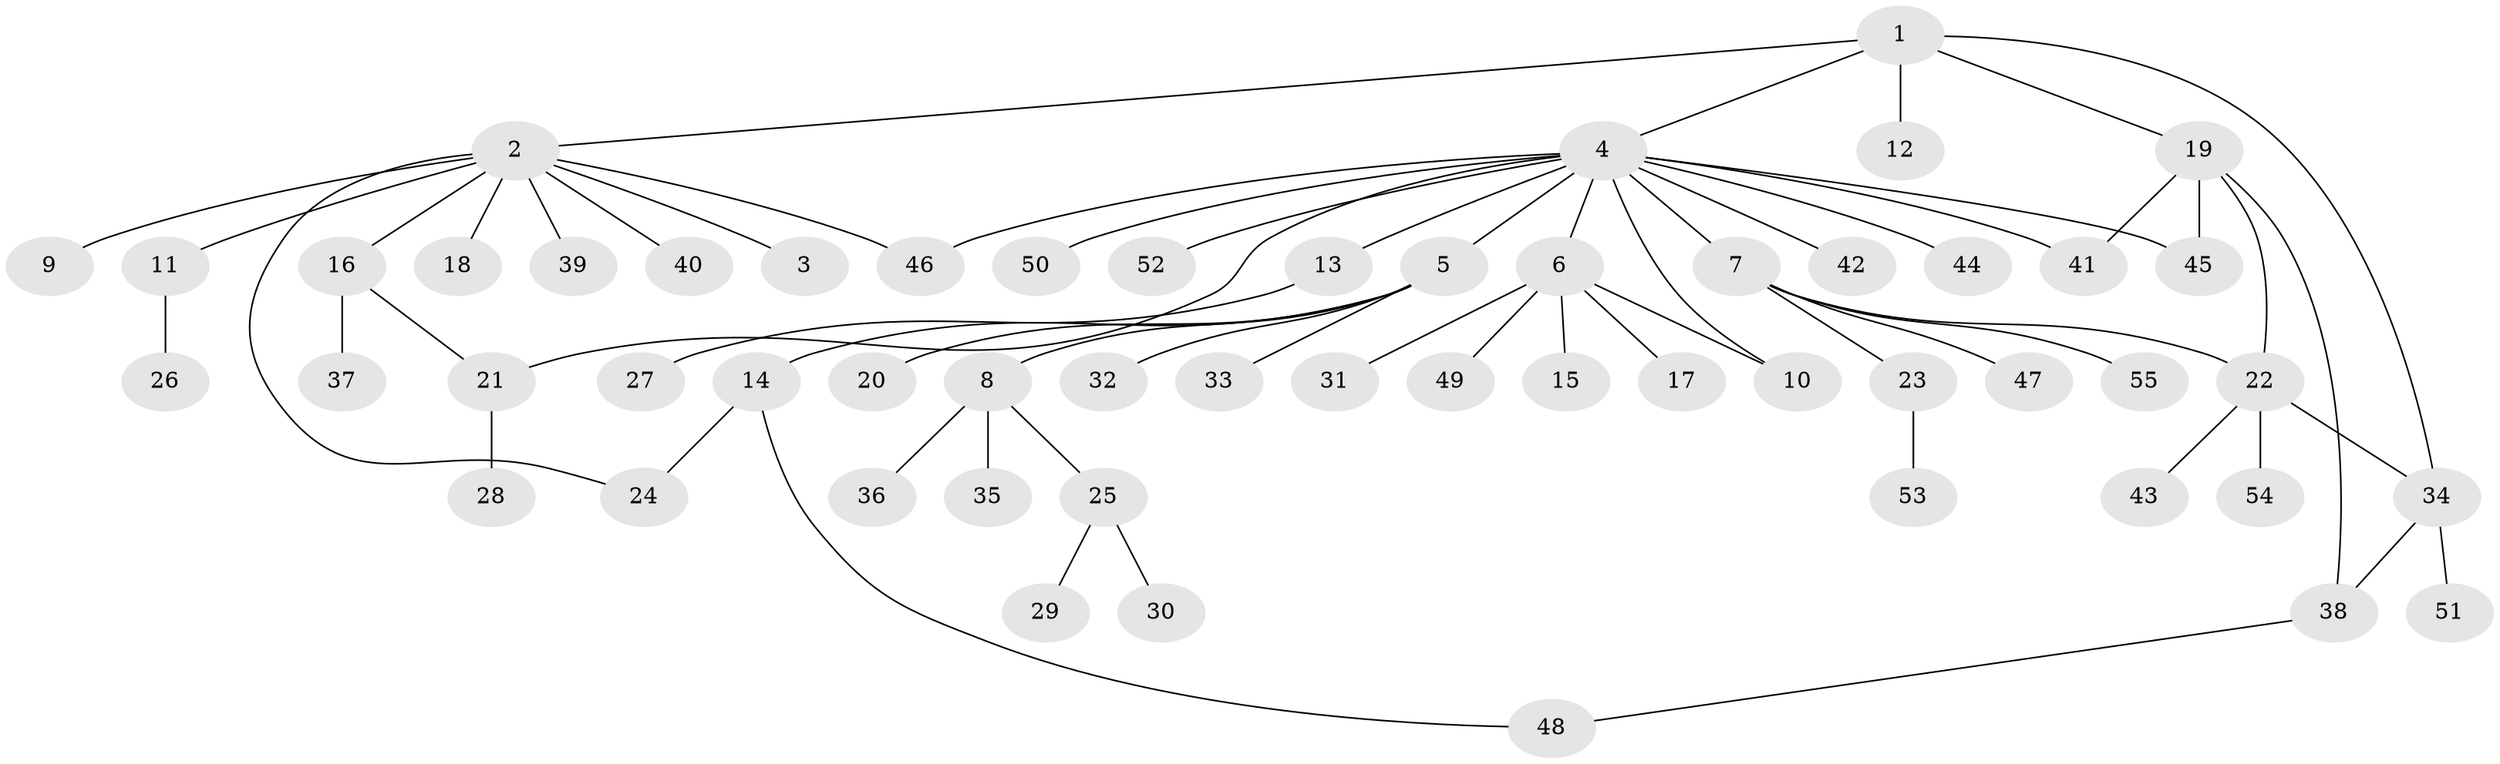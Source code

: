 // coarse degree distribution, {5: 0.05263157894736842, 9: 0.02631578947368421, 1: 0.631578947368421, 18: 0.02631578947368421, 4: 0.05263157894736842, 2: 0.13157894736842105, 3: 0.07894736842105263}
// Generated by graph-tools (version 1.1) at 2025/18/03/04/25 18:18:04]
// undirected, 55 vertices, 64 edges
graph export_dot {
graph [start="1"]
  node [color=gray90,style=filled];
  1;
  2;
  3;
  4;
  5;
  6;
  7;
  8;
  9;
  10;
  11;
  12;
  13;
  14;
  15;
  16;
  17;
  18;
  19;
  20;
  21;
  22;
  23;
  24;
  25;
  26;
  27;
  28;
  29;
  30;
  31;
  32;
  33;
  34;
  35;
  36;
  37;
  38;
  39;
  40;
  41;
  42;
  43;
  44;
  45;
  46;
  47;
  48;
  49;
  50;
  51;
  52;
  53;
  54;
  55;
  1 -- 2;
  1 -- 4;
  1 -- 12;
  1 -- 19;
  1 -- 34;
  2 -- 3;
  2 -- 9;
  2 -- 11;
  2 -- 16;
  2 -- 18;
  2 -- 24;
  2 -- 39;
  2 -- 40;
  2 -- 46;
  4 -- 5;
  4 -- 6;
  4 -- 7;
  4 -- 10;
  4 -- 13;
  4 -- 21;
  4 -- 41;
  4 -- 42;
  4 -- 44;
  4 -- 45;
  4 -- 46;
  4 -- 50;
  4 -- 52;
  5 -- 8;
  5 -- 14;
  5 -- 20;
  5 -- 32;
  5 -- 33;
  6 -- 10;
  6 -- 15;
  6 -- 17;
  6 -- 31;
  6 -- 49;
  7 -- 22;
  7 -- 23;
  7 -- 47;
  7 -- 55;
  8 -- 25;
  8 -- 35;
  8 -- 36;
  11 -- 26;
  13 -- 27;
  14 -- 24;
  14 -- 48;
  16 -- 21;
  16 -- 37;
  19 -- 22;
  19 -- 38;
  19 -- 41;
  19 -- 45;
  21 -- 28;
  22 -- 34;
  22 -- 43;
  22 -- 54;
  23 -- 53;
  25 -- 29;
  25 -- 30;
  34 -- 38;
  34 -- 51;
  38 -- 48;
}
